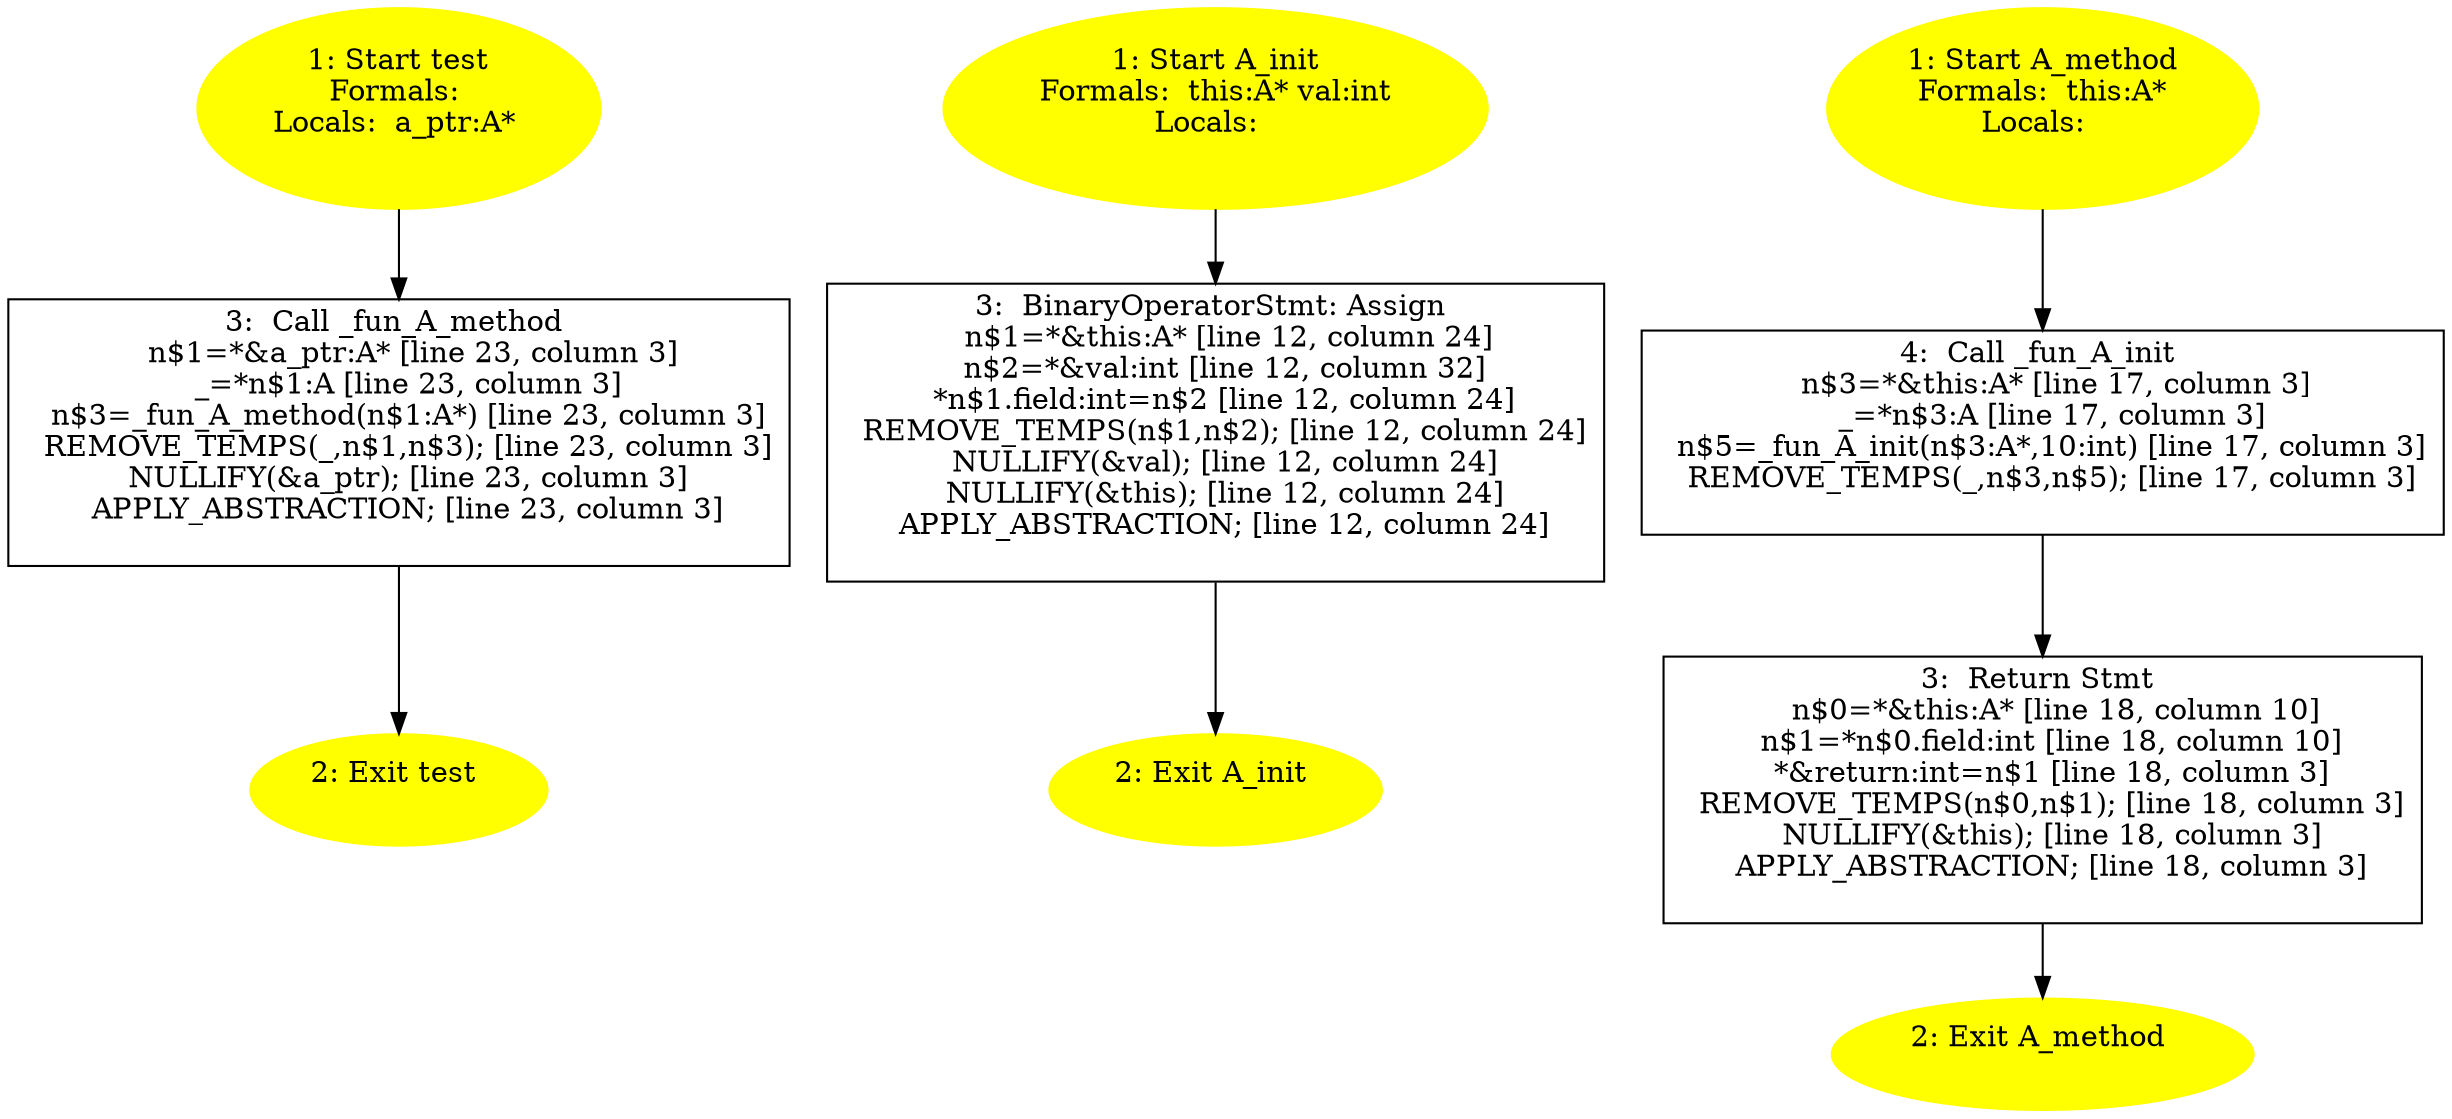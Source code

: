 /* @generated */
digraph cfg {
"test#18241244337164948030.afc14f193ad97442f67ac7183be789bc_1" [label="1: Start test\nFormals: \nLocals:  a_ptr:A* \n  " color=yellow style=filled]
	

	 "test#18241244337164948030.afc14f193ad97442f67ac7183be789bc_1" -> "test#18241244337164948030.afc14f193ad97442f67ac7183be789bc_3" ;
"test#18241244337164948030.afc14f193ad97442f67ac7183be789bc_2" [label="2: Exit test \n  " color=yellow style=filled]
	

"test#18241244337164948030.afc14f193ad97442f67ac7183be789bc_3" [label="3:  Call _fun_A_method \n   n$1=*&a_ptr:A* [line 23, column 3]\n  _=*n$1:A [line 23, column 3]\n  n$3=_fun_A_method(n$1:A*) [line 23, column 3]\n  REMOVE_TEMPS(_,n$1,n$3); [line 23, column 3]\n  NULLIFY(&a_ptr); [line 23, column 3]\n  APPLY_ABSTRACTION; [line 23, column 3]\n " shape="box"]
	

	 "test#18241244337164948030.afc14f193ad97442f67ac7183be789bc_3" -> "test#18241244337164948030.afc14f193ad97442f67ac7183be789bc_2" ;
"init#A#(11888841587519675340).79bf6a1702f6a90708acc2d560532750_1" [label="1: Start A_init\nFormals:  this:A* val:int\nLocals:  \n  " color=yellow style=filled]
	

	 "init#A#(11888841587519675340).79bf6a1702f6a90708acc2d560532750_1" -> "init#A#(11888841587519675340).79bf6a1702f6a90708acc2d560532750_3" ;
"init#A#(11888841587519675340).79bf6a1702f6a90708acc2d560532750_2" [label="2: Exit A_init \n  " color=yellow style=filled]
	

"init#A#(11888841587519675340).79bf6a1702f6a90708acc2d560532750_3" [label="3:  BinaryOperatorStmt: Assign \n   n$1=*&this:A* [line 12, column 24]\n  n$2=*&val:int [line 12, column 32]\n  *n$1.field:int=n$2 [line 12, column 24]\n  REMOVE_TEMPS(n$1,n$2); [line 12, column 24]\n  NULLIFY(&val); [line 12, column 24]\n  NULLIFY(&this); [line 12, column 24]\n  APPLY_ABSTRACTION; [line 12, column 24]\n " shape="box"]
	

	 "init#A#(11888841587519675340).79bf6a1702f6a90708acc2d560532750_3" -> "init#A#(11888841587519675340).79bf6a1702f6a90708acc2d560532750_2" ;
"method#A#(5340410962252776012).be8cb65bc6e38d687825fbc80265a66c_1" [label="1: Start A_method\nFormals:  this:A*\nLocals:  \n  " color=yellow style=filled]
	

	 "method#A#(5340410962252776012).be8cb65bc6e38d687825fbc80265a66c_1" -> "method#A#(5340410962252776012).be8cb65bc6e38d687825fbc80265a66c_4" ;
"method#A#(5340410962252776012).be8cb65bc6e38d687825fbc80265a66c_2" [label="2: Exit A_method \n  " color=yellow style=filled]
	

"method#A#(5340410962252776012).be8cb65bc6e38d687825fbc80265a66c_3" [label="3:  Return Stmt \n   n$0=*&this:A* [line 18, column 10]\n  n$1=*n$0.field:int [line 18, column 10]\n  *&return:int=n$1 [line 18, column 3]\n  REMOVE_TEMPS(n$0,n$1); [line 18, column 3]\n  NULLIFY(&this); [line 18, column 3]\n  APPLY_ABSTRACTION; [line 18, column 3]\n " shape="box"]
	

	 "method#A#(5340410962252776012).be8cb65bc6e38d687825fbc80265a66c_3" -> "method#A#(5340410962252776012).be8cb65bc6e38d687825fbc80265a66c_2" ;
"method#A#(5340410962252776012).be8cb65bc6e38d687825fbc80265a66c_4" [label="4:  Call _fun_A_init \n   n$3=*&this:A* [line 17, column 3]\n  _=*n$3:A [line 17, column 3]\n  n$5=_fun_A_init(n$3:A*,10:int) [line 17, column 3]\n  REMOVE_TEMPS(_,n$3,n$5); [line 17, column 3]\n " shape="box"]
	

	 "method#A#(5340410962252776012).be8cb65bc6e38d687825fbc80265a66c_4" -> "method#A#(5340410962252776012).be8cb65bc6e38d687825fbc80265a66c_3" ;
}
